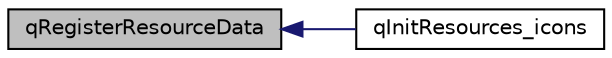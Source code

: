 digraph "qRegisterResourceData"
{
  edge [fontname="Helvetica",fontsize="10",labelfontname="Helvetica",labelfontsize="10"];
  node [fontname="Helvetica",fontsize="10",shape=record];
  rankdir="LR";
  Node1 [label="qRegisterResourceData",height=0.2,width=0.4,color="black", fillcolor="grey75", style="filled" fontcolor="black"];
  Node1 -> Node2 [dir="back",color="midnightblue",fontsize="10",style="solid",fontname="Helvetica"];
  Node2 [label="qInitResources_icons",height=0.2,width=0.4,color="black", fillcolor="white", style="filled",URL="$qrc__icons_8cpp.html#a604a4b2c01a3fcc04d212c2aabb2171a"];
}
